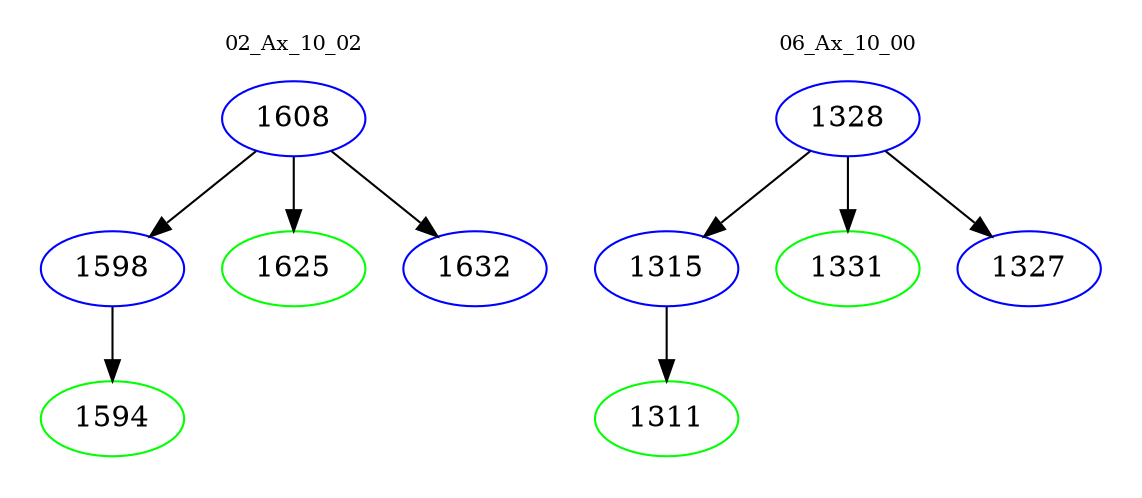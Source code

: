 digraph{
subgraph cluster_0 {
color = white
label = "02_Ax_10_02";
fontsize=10;
T0_1608 [label="1608", color="blue"]
T0_1608 -> T0_1598 [color="black"]
T0_1598 [label="1598", color="blue"]
T0_1598 -> T0_1594 [color="black"]
T0_1594 [label="1594", color="green"]
T0_1608 -> T0_1625 [color="black"]
T0_1625 [label="1625", color="green"]
T0_1608 -> T0_1632 [color="black"]
T0_1632 [label="1632", color="blue"]
}
subgraph cluster_1 {
color = white
label = "06_Ax_10_00";
fontsize=10;
T1_1328 [label="1328", color="blue"]
T1_1328 -> T1_1315 [color="black"]
T1_1315 [label="1315", color="blue"]
T1_1315 -> T1_1311 [color="black"]
T1_1311 [label="1311", color="green"]
T1_1328 -> T1_1331 [color="black"]
T1_1331 [label="1331", color="green"]
T1_1328 -> T1_1327 [color="black"]
T1_1327 [label="1327", color="blue"]
}
}
